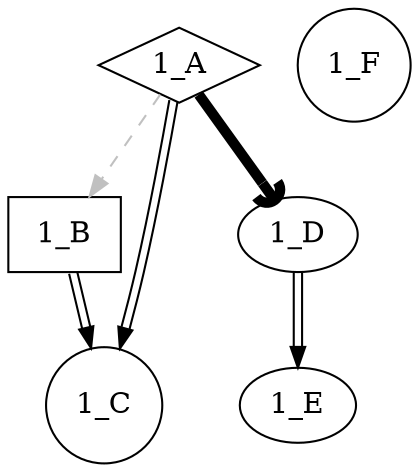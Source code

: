 digraph D {
  "1_A" [shape=diamond]
  "1_B" [shape=box]
  "1_C" [shape=circle]
  "1_F" [shape=circle]

  "1_A" -> "1_B" [style=dashed, color=grey]
  "1_A" -> "1_C" [color="black:invis:black"]
  "1_B" -> "1_C" [color="black:invis:black"]
  "1_D" -> "1_E" [color="black:invis:black"]
  "1_A" -> "1_D" [penwidth=5, arrowhead=curve]
}
